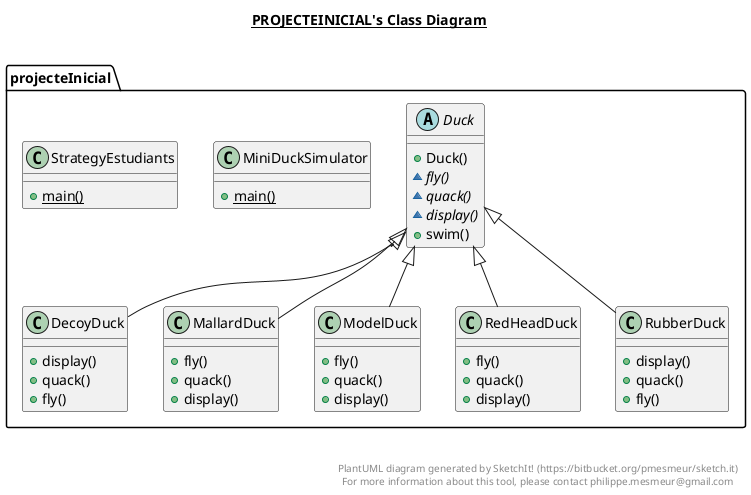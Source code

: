 @startuml

title __PROJECTEINICIAL's Class Diagram__\n

  package projecteInicial {
    class DecoyDuck {
        + display()
        + quack()
        + fly()
    }
  }
  

  package projecteInicial {
    abstract class Duck {
        + Duck()
        {abstract} ~ fly()
        {abstract} ~ quack()
        {abstract} ~ display()
        + swim()
    }
  }
  

  package projecteInicial {
    class MallardDuck {
        + fly()
        + quack()
        + display()
    }
  }
  

  package projecteInicial {
    class MiniDuckSimulator {
        {static} + main()
    }
  }
  

  package projecteInicial {
    class ModelDuck {
        + fly()
        + quack()
        + display()
    }
  }
  

  package projecteInicial {
    class RedHeadDuck {
        + fly()
        + quack()
        + display()
    }
  }
  

  package projecteInicial {
    class RubberDuck {
        + display()
        + quack()
        + fly()
    }
  }
  

  package projecteInicial {
    class StrategyEstudiants {
        {static} + main()
    }
  }
  

  DecoyDuck -up-|> Duck
  MallardDuck -up-|> Duck
  ModelDuck -up-|> Duck
  RedHeadDuck -up-|> Duck
  RubberDuck -up-|> Duck


right footer


PlantUML diagram generated by SketchIt! (https://bitbucket.org/pmesmeur/sketch.it)
For more information about this tool, please contact philippe.mesmeur@gmail.com
endfooter

@enduml
